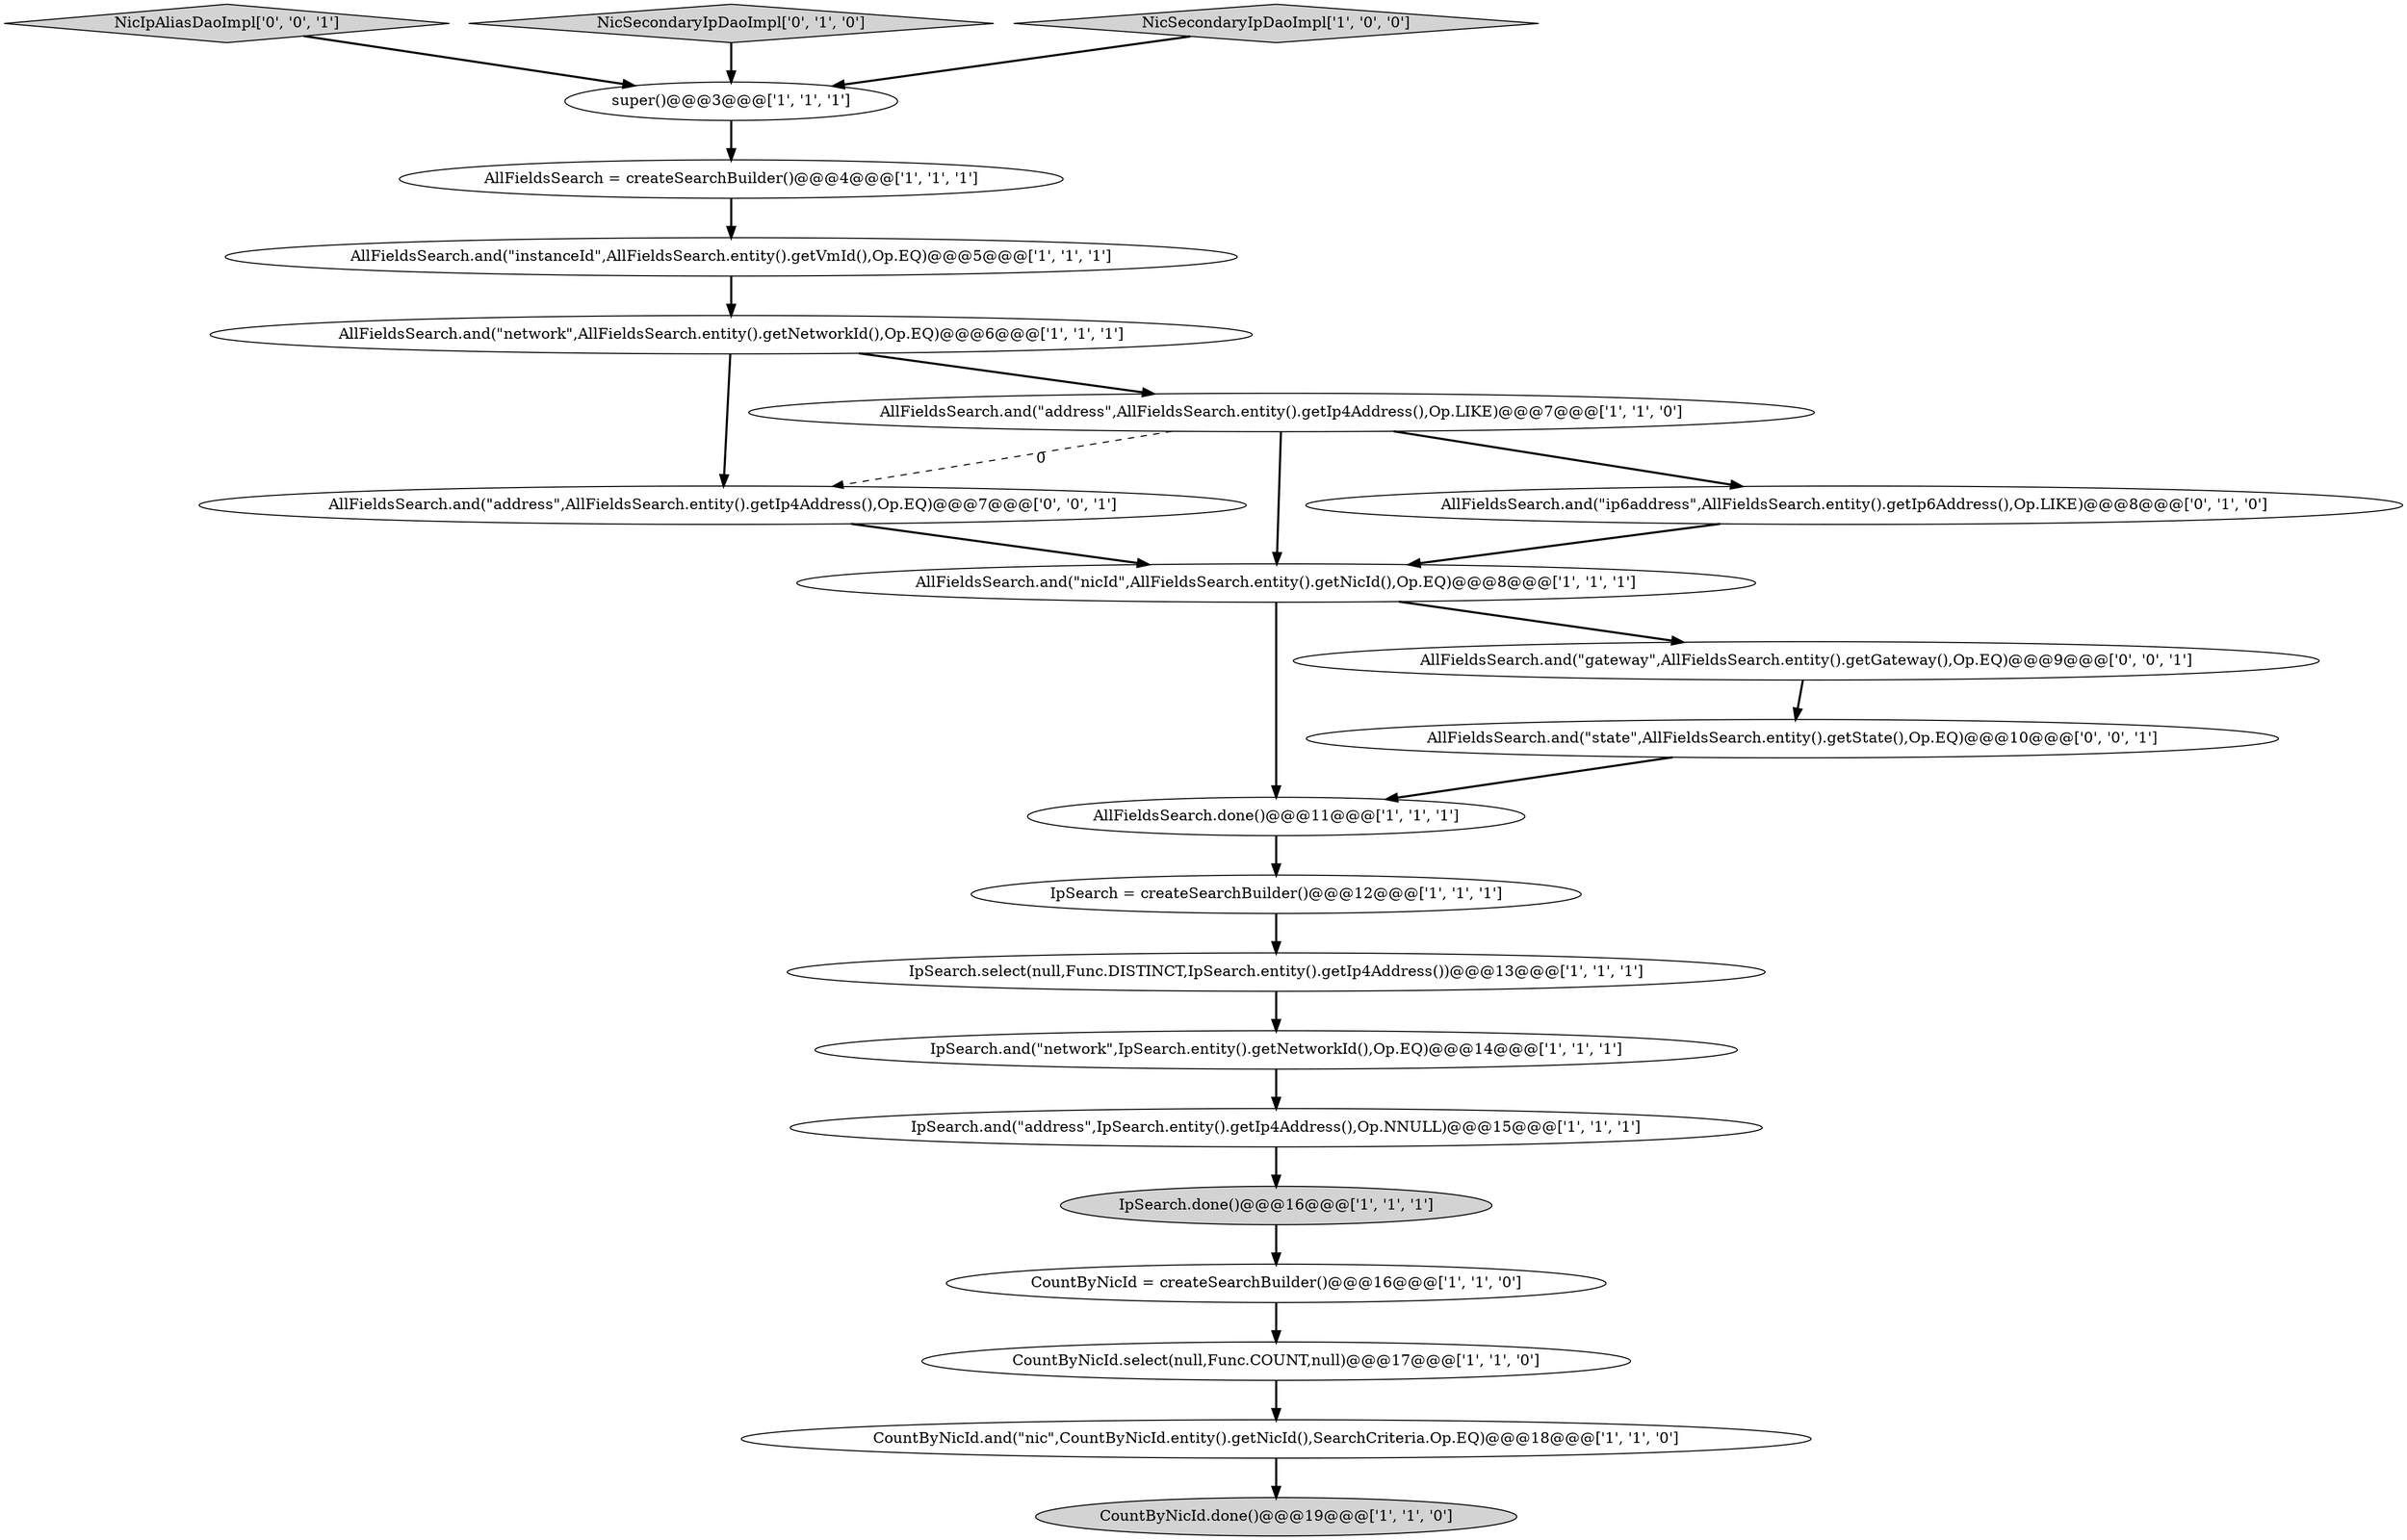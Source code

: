 digraph {
0 [style = filled, label = "super()@@@3@@@['1', '1', '1']", fillcolor = white, shape = ellipse image = "AAA0AAABBB1BBB"];
12 [style = filled, label = "IpSearch = createSearchBuilder()@@@12@@@['1', '1', '1']", fillcolor = white, shape = ellipse image = "AAA0AAABBB1BBB"];
22 [style = filled, label = "NicIpAliasDaoImpl['0', '0', '1']", fillcolor = lightgray, shape = diamond image = "AAA0AAABBB3BBB"];
1 [style = filled, label = "AllFieldsSearch.and(\"nicId\",AllFieldsSearch.entity().getNicId(),Op.EQ)@@@8@@@['1', '1', '1']", fillcolor = white, shape = ellipse image = "AAA0AAABBB1BBB"];
14 [style = filled, label = "IpSearch.and(\"network\",IpSearch.entity().getNetworkId(),Op.EQ)@@@14@@@['1', '1', '1']", fillcolor = white, shape = ellipse image = "AAA0AAABBB1BBB"];
18 [style = filled, label = "NicSecondaryIpDaoImpl['0', '1', '0']", fillcolor = lightgray, shape = diamond image = "AAA0AAABBB2BBB"];
4 [style = filled, label = "CountByNicId.and(\"nic\",CountByNicId.entity().getNicId(),SearchCriteria.Op.EQ)@@@18@@@['1', '1', '0']", fillcolor = white, shape = ellipse image = "AAA0AAABBB1BBB"];
8 [style = filled, label = "AllFieldsSearch.and(\"instanceId\",AllFieldsSearch.entity().getVmId(),Op.EQ)@@@5@@@['1', '1', '1']", fillcolor = white, shape = ellipse image = "AAA0AAABBB1BBB"];
20 [style = filled, label = "AllFieldsSearch.and(\"address\",AllFieldsSearch.entity().getIp4Address(),Op.EQ)@@@7@@@['0', '0', '1']", fillcolor = white, shape = ellipse image = "AAA0AAABBB3BBB"];
17 [style = filled, label = "AllFieldsSearch.and(\"ip6address\",AllFieldsSearch.entity().getIp6Address(),Op.LIKE)@@@8@@@['0', '1', '0']", fillcolor = white, shape = ellipse image = "AAA1AAABBB2BBB"];
2 [style = filled, label = "AllFieldsSearch.done()@@@11@@@['1', '1', '1']", fillcolor = white, shape = ellipse image = "AAA0AAABBB1BBB"];
13 [style = filled, label = "IpSearch.done()@@@16@@@['1', '1', '1']", fillcolor = lightgray, shape = ellipse image = "AAA0AAABBB1BBB"];
7 [style = filled, label = "AllFieldsSearch = createSearchBuilder()@@@4@@@['1', '1', '1']", fillcolor = white, shape = ellipse image = "AAA0AAABBB1BBB"];
21 [style = filled, label = "AllFieldsSearch.and(\"gateway\",AllFieldsSearch.entity().getGateway(),Op.EQ)@@@9@@@['0', '0', '1']", fillcolor = white, shape = ellipse image = "AAA0AAABBB3BBB"];
19 [style = filled, label = "AllFieldsSearch.and(\"state\",AllFieldsSearch.entity().getState(),Op.EQ)@@@10@@@['0', '0', '1']", fillcolor = white, shape = ellipse image = "AAA0AAABBB3BBB"];
9 [style = filled, label = "CountByNicId.select(null,Func.COUNT,null)@@@17@@@['1', '1', '0']", fillcolor = white, shape = ellipse image = "AAA0AAABBB1BBB"];
15 [style = filled, label = "AllFieldsSearch.and(\"address\",AllFieldsSearch.entity().getIp4Address(),Op.LIKE)@@@7@@@['1', '1', '0']", fillcolor = white, shape = ellipse image = "AAA0AAABBB1BBB"];
6 [style = filled, label = "NicSecondaryIpDaoImpl['1', '0', '0']", fillcolor = lightgray, shape = diamond image = "AAA0AAABBB1BBB"];
3 [style = filled, label = "AllFieldsSearch.and(\"network\",AllFieldsSearch.entity().getNetworkId(),Op.EQ)@@@6@@@['1', '1', '1']", fillcolor = white, shape = ellipse image = "AAA0AAABBB1BBB"];
16 [style = filled, label = "CountByNicId = createSearchBuilder()@@@16@@@['1', '1', '0']", fillcolor = white, shape = ellipse image = "AAA0AAABBB1BBB"];
10 [style = filled, label = "CountByNicId.done()@@@19@@@['1', '1', '0']", fillcolor = lightgray, shape = ellipse image = "AAA0AAABBB1BBB"];
11 [style = filled, label = "IpSearch.select(null,Func.DISTINCT,IpSearch.entity().getIp4Address())@@@13@@@['1', '1', '1']", fillcolor = white, shape = ellipse image = "AAA0AAABBB1BBB"];
5 [style = filled, label = "IpSearch.and(\"address\",IpSearch.entity().getIp4Address(),Op.NNULL)@@@15@@@['1', '1', '1']", fillcolor = white, shape = ellipse image = "AAA0AAABBB1BBB"];
14->5 [style = bold, label=""];
17->1 [style = bold, label=""];
7->8 [style = bold, label=""];
15->1 [style = bold, label=""];
9->4 [style = bold, label=""];
22->0 [style = bold, label=""];
0->7 [style = bold, label=""];
1->21 [style = bold, label=""];
6->0 [style = bold, label=""];
11->14 [style = bold, label=""];
20->1 [style = bold, label=""];
3->20 [style = bold, label=""];
5->13 [style = bold, label=""];
8->3 [style = bold, label=""];
15->20 [style = dashed, label="0"];
21->19 [style = bold, label=""];
13->16 [style = bold, label=""];
3->15 [style = bold, label=""];
4->10 [style = bold, label=""];
12->11 [style = bold, label=""];
19->2 [style = bold, label=""];
1->2 [style = bold, label=""];
2->12 [style = bold, label=""];
18->0 [style = bold, label=""];
16->9 [style = bold, label=""];
15->17 [style = bold, label=""];
}
